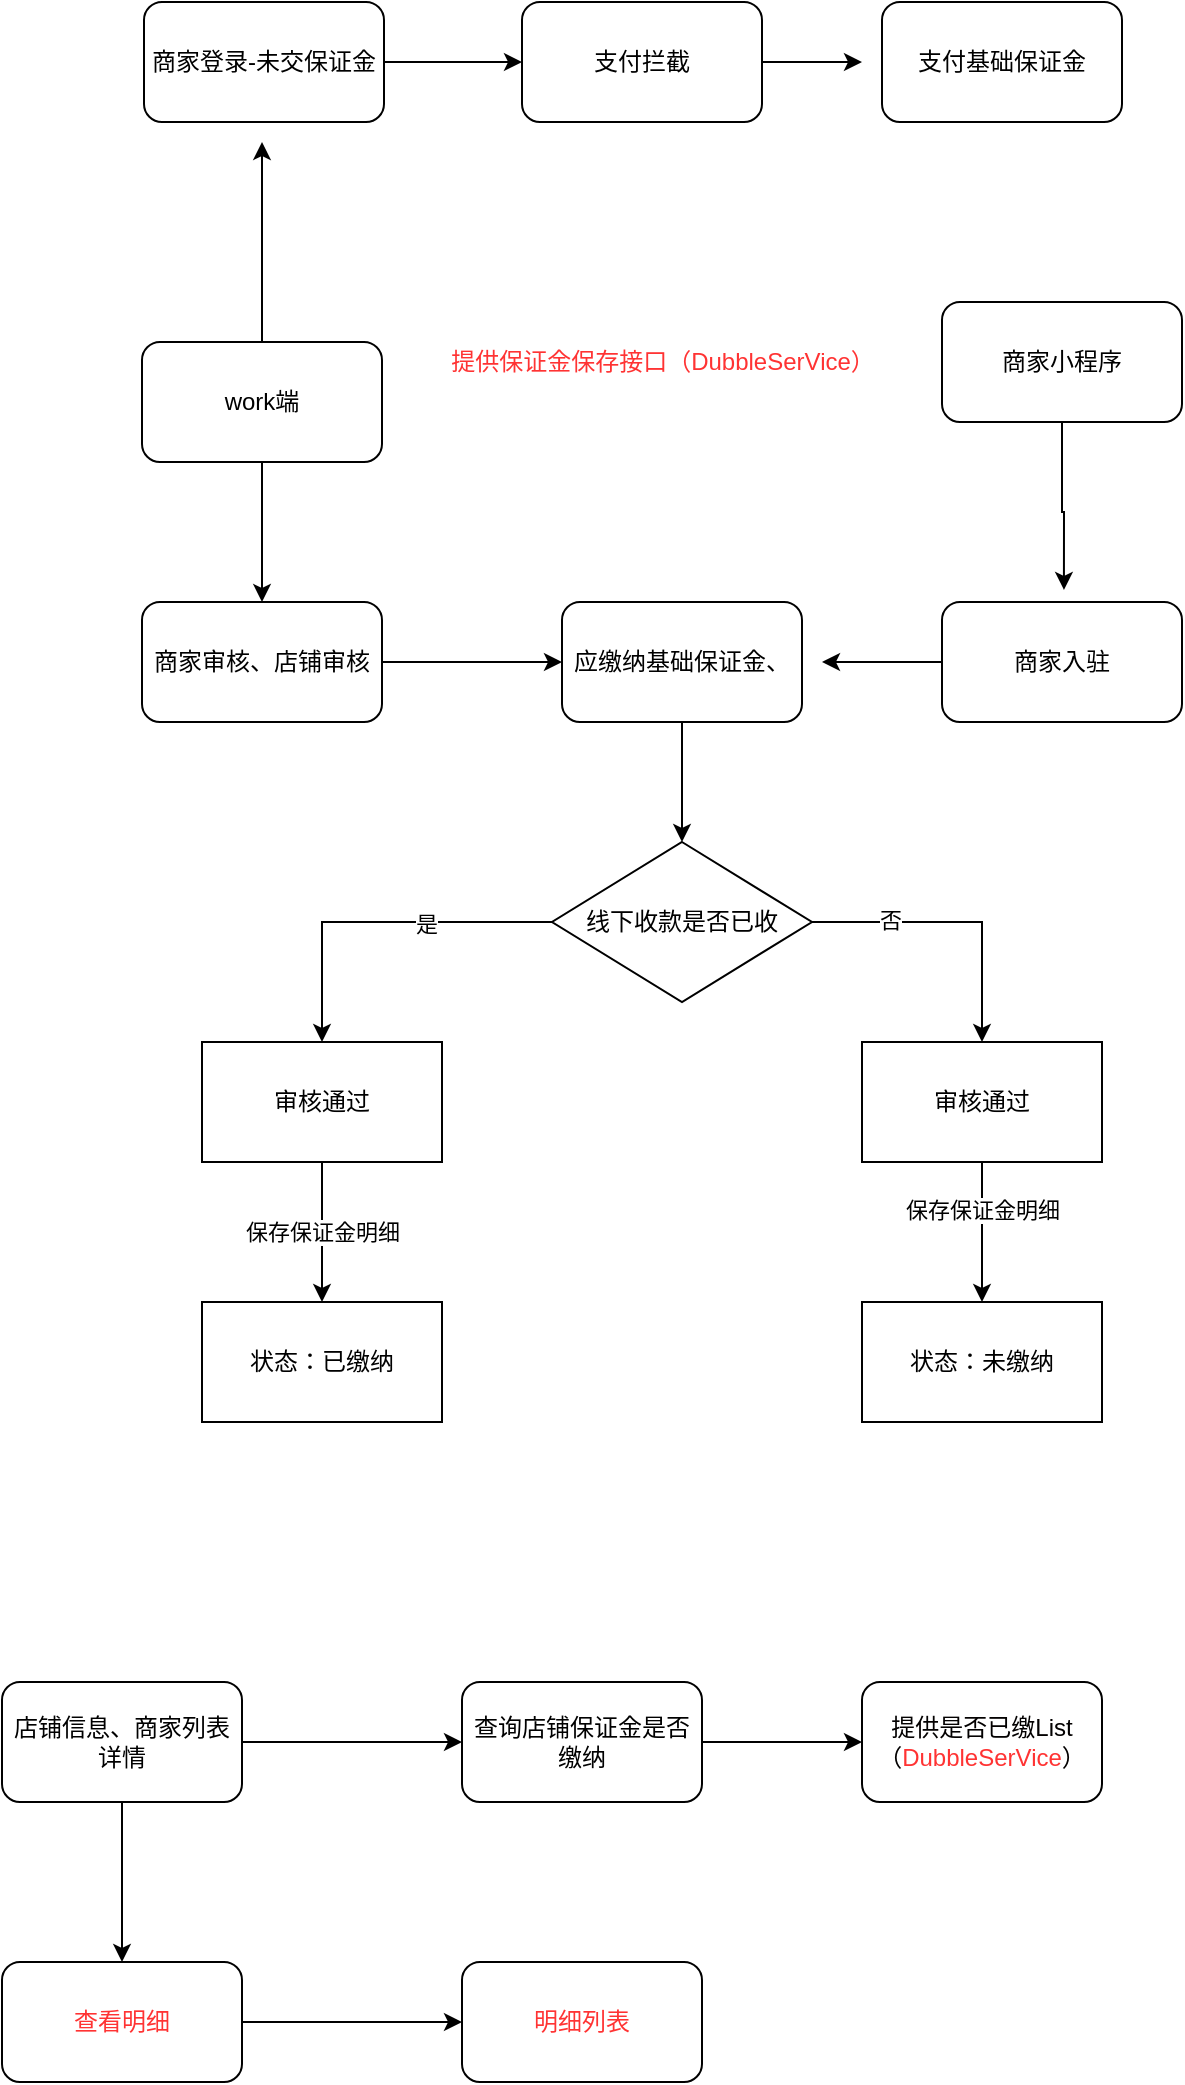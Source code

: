 <mxfile version="20.6.2" type="github">
  <diagram id="NA4BKqEWUt-a89zvymNg" name="第 1 页">
    <mxGraphModel dx="1223" dy="983" grid="1" gridSize="10" guides="1" tooltips="1" connect="1" arrows="1" fold="1" page="0" pageScale="1" pageWidth="827" pageHeight="1169" math="0" shadow="0">
      <root>
        <mxCell id="0" />
        <mxCell id="1" parent="0" />
        <mxCell id="Y1J3zVxvZXF6_qakw0I8-3" value="" style="edgeStyle=orthogonalEdgeStyle;rounded=0;orthogonalLoop=1;jettySize=auto;html=1;" edge="1" parent="1" source="Y1J3zVxvZXF6_qakw0I8-1" target="Y1J3zVxvZXF6_qakw0I8-2">
          <mxGeometry relative="1" as="geometry" />
        </mxCell>
        <mxCell id="Y1J3zVxvZXF6_qakw0I8-1" value="商家审核、店铺审核" style="rounded=1;whiteSpace=wrap;html=1;" vertex="1" parent="1">
          <mxGeometry x="70" y="50" width="120" height="60" as="geometry" />
        </mxCell>
        <mxCell id="Y1J3zVxvZXF6_qakw0I8-10" style="edgeStyle=orthogonalEdgeStyle;rounded=0;orthogonalLoop=1;jettySize=auto;html=1;" edge="1" parent="1" source="Y1J3zVxvZXF6_qakw0I8-2">
          <mxGeometry relative="1" as="geometry">
            <mxPoint x="340" y="170" as="targetPoint" />
          </mxGeometry>
        </mxCell>
        <mxCell id="Y1J3zVxvZXF6_qakw0I8-2" value="应缴纳基础保证金、&lt;br&gt;" style="whiteSpace=wrap;html=1;rounded=1;" vertex="1" parent="1">
          <mxGeometry x="280" y="50" width="120" height="60" as="geometry" />
        </mxCell>
        <mxCell id="Y1J3zVxvZXF6_qakw0I8-12" value="" style="edgeStyle=orthogonalEdgeStyle;rounded=0;orthogonalLoop=1;jettySize=auto;html=1;" edge="1" parent="1" source="Y1J3zVxvZXF6_qakw0I8-9" target="Y1J3zVxvZXF6_qakw0I8-11">
          <mxGeometry relative="1" as="geometry" />
        </mxCell>
        <mxCell id="Y1J3zVxvZXF6_qakw0I8-13" value="是" style="edgeLabel;html=1;align=center;verticalAlign=middle;resizable=0;points=[];" vertex="1" connectable="0" parent="Y1J3zVxvZXF6_qakw0I8-12">
          <mxGeometry x="-0.275" y="1" relative="1" as="geometry">
            <mxPoint as="offset" />
          </mxGeometry>
        </mxCell>
        <mxCell id="Y1J3zVxvZXF6_qakw0I8-14" style="edgeStyle=orthogonalEdgeStyle;rounded=0;orthogonalLoop=1;jettySize=auto;html=1;entryX=0.5;entryY=0;entryDx=0;entryDy=0;" edge="1" parent="1" source="Y1J3zVxvZXF6_qakw0I8-9" target="Y1J3zVxvZXF6_qakw0I8-15">
          <mxGeometry relative="1" as="geometry">
            <mxPoint x="480" y="210" as="targetPoint" />
          </mxGeometry>
        </mxCell>
        <mxCell id="Y1J3zVxvZXF6_qakw0I8-16" value="否" style="edgeLabel;html=1;align=center;verticalAlign=middle;resizable=0;points=[];" vertex="1" connectable="0" parent="Y1J3zVxvZXF6_qakw0I8-14">
          <mxGeometry x="-0.468" y="1" relative="1" as="geometry">
            <mxPoint as="offset" />
          </mxGeometry>
        </mxCell>
        <mxCell id="Y1J3zVxvZXF6_qakw0I8-9" value="线下收款是否已收" style="rhombus;whiteSpace=wrap;html=1;" vertex="1" parent="1">
          <mxGeometry x="275" y="170" width="130" height="80" as="geometry" />
        </mxCell>
        <mxCell id="Y1J3zVxvZXF6_qakw0I8-19" value="保存保证金明细" style="edgeStyle=orthogonalEdgeStyle;rounded=0;orthogonalLoop=1;jettySize=auto;html=1;entryX=0.5;entryY=0;entryDx=0;entryDy=0;" edge="1" parent="1" source="Y1J3zVxvZXF6_qakw0I8-11" target="Y1J3zVxvZXF6_qakw0I8-18">
          <mxGeometry relative="1" as="geometry" />
        </mxCell>
        <mxCell id="Y1J3zVxvZXF6_qakw0I8-11" value="审核通过" style="whiteSpace=wrap;html=1;" vertex="1" parent="1">
          <mxGeometry x="100" y="270" width="120" height="60" as="geometry" />
        </mxCell>
        <mxCell id="Y1J3zVxvZXF6_qakw0I8-21" value="" style="edgeStyle=orthogonalEdgeStyle;rounded=0;orthogonalLoop=1;jettySize=auto;html=1;" edge="1" parent="1" source="Y1J3zVxvZXF6_qakw0I8-15" target="Y1J3zVxvZXF6_qakw0I8-20">
          <mxGeometry relative="1" as="geometry" />
        </mxCell>
        <mxCell id="Y1J3zVxvZXF6_qakw0I8-22" value="保存保证金明细" style="edgeLabel;html=1;align=center;verticalAlign=middle;resizable=0;points=[];" vertex="1" connectable="0" parent="Y1J3zVxvZXF6_qakw0I8-21">
          <mxGeometry x="-0.328" relative="1" as="geometry">
            <mxPoint as="offset" />
          </mxGeometry>
        </mxCell>
        <mxCell id="Y1J3zVxvZXF6_qakw0I8-15" value="审核通过" style="rounded=0;whiteSpace=wrap;html=1;" vertex="1" parent="1">
          <mxGeometry x="430" y="270" width="120" height="60" as="geometry" />
        </mxCell>
        <mxCell id="Y1J3zVxvZXF6_qakw0I8-18" value="状态：已缴纳" style="whiteSpace=wrap;html=1;" vertex="1" parent="1">
          <mxGeometry x="100" y="400" width="120" height="60" as="geometry" />
        </mxCell>
        <mxCell id="Y1J3zVxvZXF6_qakw0I8-20" value="状态：未缴纳" style="whiteSpace=wrap;html=1;rounded=0;" vertex="1" parent="1">
          <mxGeometry x="430" y="400" width="120" height="60" as="geometry" />
        </mxCell>
        <mxCell id="Y1J3zVxvZXF6_qakw0I8-24" style="edgeStyle=orthogonalEdgeStyle;rounded=0;orthogonalLoop=1;jettySize=auto;html=1;" edge="1" parent="1" source="Y1J3zVxvZXF6_qakw0I8-23" target="Y1J3zVxvZXF6_qakw0I8-1">
          <mxGeometry relative="1" as="geometry" />
        </mxCell>
        <mxCell id="Y1J3zVxvZXF6_qakw0I8-33" style="edgeStyle=orthogonalEdgeStyle;rounded=0;orthogonalLoop=1;jettySize=auto;html=1;" edge="1" parent="1" source="Y1J3zVxvZXF6_qakw0I8-23">
          <mxGeometry relative="1" as="geometry">
            <mxPoint x="130" y="-180" as="targetPoint" />
          </mxGeometry>
        </mxCell>
        <mxCell id="Y1J3zVxvZXF6_qakw0I8-23" value="work端" style="rounded=1;whiteSpace=wrap;html=1;" vertex="1" parent="1">
          <mxGeometry x="70" y="-80" width="120" height="60" as="geometry" />
        </mxCell>
        <mxCell id="Y1J3zVxvZXF6_qakw0I8-30" style="edgeStyle=orthogonalEdgeStyle;rounded=0;orthogonalLoop=1;jettySize=auto;html=1;entryX=0.508;entryY=-0.101;entryDx=0;entryDy=0;entryPerimeter=0;" edge="1" parent="1" source="Y1J3zVxvZXF6_qakw0I8-25" target="Y1J3zVxvZXF6_qakw0I8-26">
          <mxGeometry relative="1" as="geometry" />
        </mxCell>
        <mxCell id="Y1J3zVxvZXF6_qakw0I8-25" value="商家小程序" style="rounded=1;whiteSpace=wrap;html=1;" vertex="1" parent="1">
          <mxGeometry x="470" y="-100" width="120" height="60" as="geometry" />
        </mxCell>
        <mxCell id="Y1J3zVxvZXF6_qakw0I8-29" style="edgeStyle=orthogonalEdgeStyle;rounded=0;orthogonalLoop=1;jettySize=auto;html=1;" edge="1" parent="1" source="Y1J3zVxvZXF6_qakw0I8-26">
          <mxGeometry relative="1" as="geometry">
            <mxPoint x="410" y="80" as="targetPoint" />
          </mxGeometry>
        </mxCell>
        <mxCell id="Y1J3zVxvZXF6_qakw0I8-26" value="商家入驻" style="rounded=1;whiteSpace=wrap;html=1;" vertex="1" parent="1">
          <mxGeometry x="470" y="50" width="120" height="60" as="geometry" />
        </mxCell>
        <mxCell id="Y1J3zVxvZXF6_qakw0I8-31" value="&lt;font color=&quot;#ff3333&quot;&gt;提供保证金保存接口（DubbleSerVice）&lt;/font&gt;" style="text;html=1;align=center;verticalAlign=middle;resizable=0;points=[];autosize=1;strokeColor=none;fillColor=none;" vertex="1" parent="1">
          <mxGeometry x="210" y="-85" width="240" height="30" as="geometry" />
        </mxCell>
        <mxCell id="Y1J3zVxvZXF6_qakw0I8-34" style="edgeStyle=orthogonalEdgeStyle;rounded=0;orthogonalLoop=1;jettySize=auto;html=1;" edge="1" parent="1" source="Y1J3zVxvZXF6_qakw0I8-32">
          <mxGeometry relative="1" as="geometry">
            <mxPoint x="260" y="-220" as="targetPoint" />
          </mxGeometry>
        </mxCell>
        <mxCell id="Y1J3zVxvZXF6_qakw0I8-32" value="商家登录-未交保证金" style="rounded=1;whiteSpace=wrap;html=1;" vertex="1" parent="1">
          <mxGeometry x="71" y="-250" width="120" height="60" as="geometry" />
        </mxCell>
        <mxCell id="Y1J3zVxvZXF6_qakw0I8-37" style="edgeStyle=orthogonalEdgeStyle;rounded=0;orthogonalLoop=1;jettySize=auto;html=1;" edge="1" parent="1" source="Y1J3zVxvZXF6_qakw0I8-35">
          <mxGeometry relative="1" as="geometry">
            <mxPoint x="430" y="-220" as="targetPoint" />
          </mxGeometry>
        </mxCell>
        <mxCell id="Y1J3zVxvZXF6_qakw0I8-35" value="支付拦截" style="rounded=1;whiteSpace=wrap;html=1;" vertex="1" parent="1">
          <mxGeometry x="260" y="-250" width="120" height="60" as="geometry" />
        </mxCell>
        <mxCell id="Y1J3zVxvZXF6_qakw0I8-36" value="支付基础保证金" style="rounded=1;whiteSpace=wrap;html=1;" vertex="1" parent="1">
          <mxGeometry x="440" y="-250" width="120" height="60" as="geometry" />
        </mxCell>
        <mxCell id="Y1J3zVxvZXF6_qakw0I8-40" value="" style="edgeStyle=orthogonalEdgeStyle;rounded=0;orthogonalLoop=1;jettySize=auto;html=1;fontColor=#000000;" edge="1" parent="1" source="Y1J3zVxvZXF6_qakw0I8-38" target="Y1J3zVxvZXF6_qakw0I8-39">
          <mxGeometry relative="1" as="geometry" />
        </mxCell>
        <mxCell id="Y1J3zVxvZXF6_qakw0I8-44" value="" style="edgeStyle=orthogonalEdgeStyle;rounded=0;orthogonalLoop=1;jettySize=auto;html=1;fontColor=#030101;" edge="1" parent="1" source="Y1J3zVxvZXF6_qakw0I8-38" target="Y1J3zVxvZXF6_qakw0I8-43">
          <mxGeometry relative="1" as="geometry" />
        </mxCell>
        <mxCell id="Y1J3zVxvZXF6_qakw0I8-38" value="&lt;font color=&quot;#000000&quot;&gt;店铺信息、商家列表详情&lt;/font&gt;" style="rounded=1;whiteSpace=wrap;html=1;fontColor=#FF3333;" vertex="1" parent="1">
          <mxGeometry y="590" width="120" height="60" as="geometry" />
        </mxCell>
        <mxCell id="Y1J3zVxvZXF6_qakw0I8-42" value="" style="edgeStyle=orthogonalEdgeStyle;rounded=0;orthogonalLoop=1;jettySize=auto;html=1;fontColor=#000000;" edge="1" parent="1" source="Y1J3zVxvZXF6_qakw0I8-39" target="Y1J3zVxvZXF6_qakw0I8-41">
          <mxGeometry relative="1" as="geometry" />
        </mxCell>
        <mxCell id="Y1J3zVxvZXF6_qakw0I8-39" value="&lt;font color=&quot;#000000&quot;&gt;查询店铺保证金是否缴纳&lt;/font&gt;" style="whiteSpace=wrap;html=1;fontColor=#FF3333;rounded=1;" vertex="1" parent="1">
          <mxGeometry x="230" y="590" width="120" height="60" as="geometry" />
        </mxCell>
        <mxCell id="Y1J3zVxvZXF6_qakw0I8-41" value="&lt;font color=&quot;#030101&quot;&gt;提供是否已缴List（&lt;/font&gt;&lt;span style=&quot;&quot;&gt;DubbleSerVice&lt;/span&gt;&lt;font color=&quot;#030101&quot;&gt;）&lt;/font&gt;" style="whiteSpace=wrap;html=1;fontColor=#FF3333;rounded=1;" vertex="1" parent="1">
          <mxGeometry x="430" y="590" width="120" height="60" as="geometry" />
        </mxCell>
        <mxCell id="Y1J3zVxvZXF6_qakw0I8-46" value="" style="edgeStyle=orthogonalEdgeStyle;rounded=0;orthogonalLoop=1;jettySize=auto;html=1;fontColor=#030101;" edge="1" parent="1" source="Y1J3zVxvZXF6_qakw0I8-43" target="Y1J3zVxvZXF6_qakw0I8-45">
          <mxGeometry relative="1" as="geometry" />
        </mxCell>
        <mxCell id="Y1J3zVxvZXF6_qakw0I8-43" value="查看明细" style="whiteSpace=wrap;html=1;fontColor=#FF3333;rounded=1;" vertex="1" parent="1">
          <mxGeometry y="730" width="120" height="60" as="geometry" />
        </mxCell>
        <mxCell id="Y1J3zVxvZXF6_qakw0I8-45" value="明细列表" style="whiteSpace=wrap;html=1;fontColor=#FF3333;rounded=1;" vertex="1" parent="1">
          <mxGeometry x="230" y="730" width="120" height="60" as="geometry" />
        </mxCell>
      </root>
    </mxGraphModel>
  </diagram>
</mxfile>
